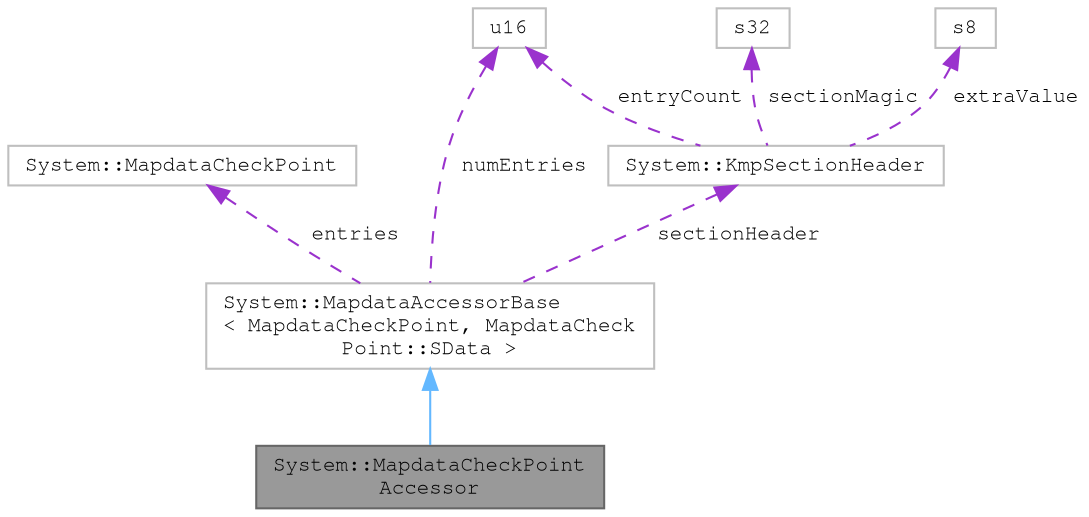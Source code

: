 digraph "System::MapdataCheckPointAccessor"
{
 // LATEX_PDF_SIZE
  bgcolor="transparent";
  edge [fontname=FreeMono,fontsize=10,labelfontname=FreeMono,labelfontsize=10];
  node [fontname=FreeMono,fontsize=10,shape=box,height=0.2,width=0.4];
  Node1 [label="System::MapdataCheckPoint\lAccessor",height=0.2,width=0.4,color="gray40", fillcolor="grey60", style="filled", fontcolor="black",tooltip=" "];
  Node2 -> Node1 [dir="back",color="steelblue1",style="solid"];
  Node2 [label="System::MapdataAccessorBase\l\< MapdataCheckPoint, MapdataCheck\lPoint::SData \>",height=0.2,width=0.4,color="grey75", fillcolor="white", style="filled",URL="$class_system_1_1_mapdata_accessor_base.html",tooltip=" "];
  Node3 -> Node2 [dir="back",color="darkorchid3",style="dashed",label=" entries" ];
  Node3 [label="System::MapdataCheckPoint",height=0.2,width=0.4,color="grey75", fillcolor="white", style="filled",URL="$class_system_1_1_mapdata_check_point.html",tooltip=" "];
  Node4 -> Node2 [dir="back",color="darkorchid3",style="dashed",label=" numEntries" ];
  Node4 [label="u16",height=0.2,width=0.4,color="grey75", fillcolor="white", style="filled",URL="$classu16.html",tooltip=" "];
  Node5 -> Node2 [dir="back",color="darkorchid3",style="dashed",label=" sectionHeader" ];
  Node5 [label="System::KmpSectionHeader",height=0.2,width=0.4,color="grey75", fillcolor="white", style="filled",URL="$struct_system_1_1_kmp_section_header.html",tooltip=" "];
  Node6 -> Node5 [dir="back",color="darkorchid3",style="dashed",label=" sectionMagic" ];
  Node6 [label="s32",height=0.2,width=0.4,color="grey75", fillcolor="white", style="filled",tooltip=" "];
  Node4 -> Node5 [dir="back",color="darkorchid3",style="dashed",label=" entryCount" ];
  Node7 -> Node5 [dir="back",color="darkorchid3",style="dashed",label=" extraValue" ];
  Node7 [label="s8",height=0.2,width=0.4,color="grey75", fillcolor="white", style="filled",tooltip=" "];
}

